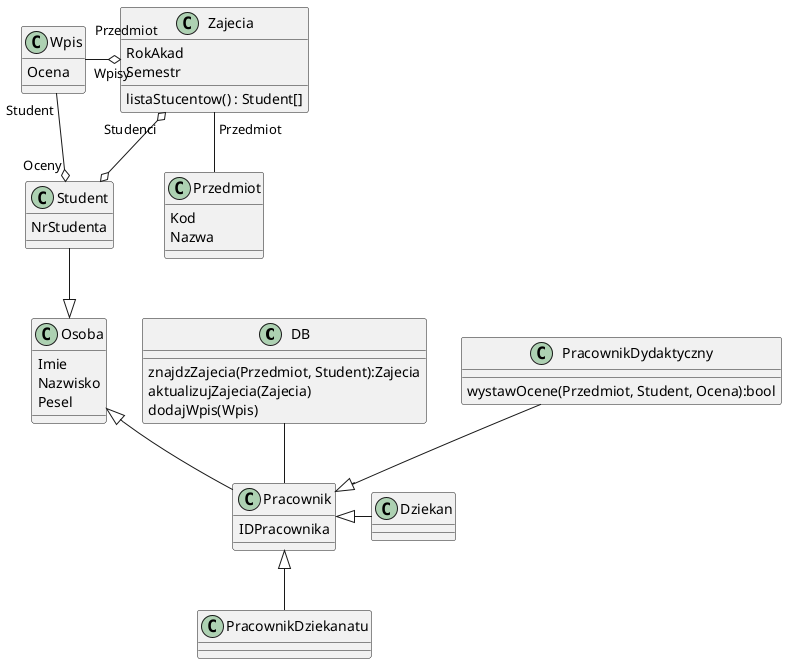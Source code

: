 @startuml

class DB{
    znajdzZajecia(Przedmiot, Student):Zajecia
    aktualizujZajecia(Zajecia)
    dodajWpis(Wpis)
}

class Osoba{
    Imie 
    Nazwisko
    Pesel
}
class Student{
    NrStudenta
}
class Pracownik{
    IDPracownika
}
class PracownikDydaktyczny{
    wystawOcene(Przedmiot, Student, Ocena):bool
}
class PracownikDziekanatu 
class Dziekan 

class Zajecia{
    RokAkad
    Semestr
    'Zastąpione linią
    'Przedmiot : Przedmiot
    listaStucentow() : Student[]
}

class Przedmiot{
    Kod
    Nazwa
}

class Wpis{
    Ocena
}

Student --|> Osoba 
Osoba <|-- Pracownik
PracownikDziekanatu -up-|> Pracownik
PracownikDydaktyczny --|> Pracownik
Dziekan -left-|> Pracownik
Pracownik -up- DB

Wpis "Student" --o "Oceny" Student
Zajecia "Przedmiot" -- Przedmiot
Zajecia "Wpisy" o--left-- "Przedmiot" Wpis

'Powiązanie jest w relacji bazodanowej natomiast nie jest reprezentowane w klasach
'Zajecia "Prowadzacy" --o PracownikDydaktyczny
Zajecia "Studenci" o--o Student


@enduml
